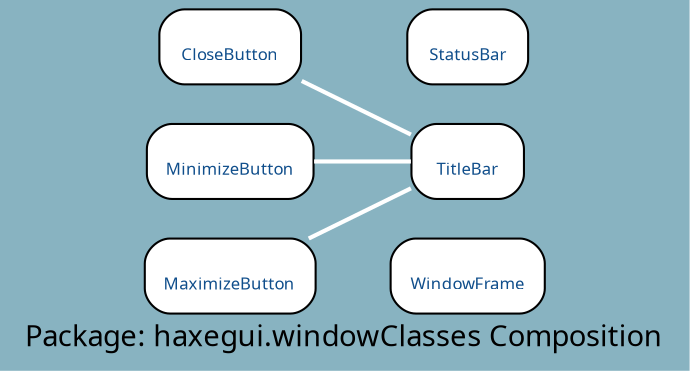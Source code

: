 digraph uml {
	graph [label="Package: haxegui.windowClasses Composition", ratio=compress, rankdir=RL, smoothing=avg_dist, overlap=false, fontname="DejaVu Sans Condenesed", fontsize=14, bgcolor="#88B3C1", fontcolor=black];
	node [label="\N", fontname="DejaVu Sans Condenesed", fontsize=8, shape=record, color=black, fontcolor=black];
	edge [fontname="DejaVu Sans Condenesed", fontsize=8, color=black, fontcolor=black];
	graph [lp="167,12",
		bb="0,0,334,169"];
	"haxegui.windowClasses.WindowFrame" [label="{\nWindowFrame}", fontcolor="#104E8B", style="rounded,filled", fillcolor=white, URL="../types/haxegui/windowClasses/WindowFrame.html", tooltip="\nWindowFrame", pos="226,43", rects="189,25,263,61", width="1.03", height="0.50"];
	"haxegui.windowClasses.CloseButton" [label="{\nCloseButton}", fontcolor="#104E8B", style="rounded,filled", fillcolor=white, URL="../types/haxegui/windowClasses/CloseButton.html", tooltip="\nCloseButton", pos="112,151", rects="78,133,146,169", width="0.94", height="0.50"];
	"haxegui.windowClasses.MinimizeButton" [label="{\nMinimizeButton}", fontcolor="#104E8B", style="rounded,filled", fillcolor=white, URL="../types/haxegui/windowClasses/MinimizeButton.html", tooltip="\nMinimizeButton", pos="112,97", rects="72,79,152,115", width="1.11", height="0.50"];
	"haxegui.windowClasses.MaximizeButton" [label="{\nMaximizeButton}", fontcolor="#104E8B", style="rounded,filled", fillcolor=white, URL="../types/haxegui/windowClasses/MaximizeButton.html", tooltip="\nMaximizeButton", pos="112,43", rects="71,25,153,61", width="1.14", height="0.50"];
	"haxegui.windowClasses.TitleBar" [label="{\nTitleBar}", fontcolor="#104E8B", style="rounded,filled", fillcolor=white, URL="../types/haxegui/windowClasses/TitleBar.html", tooltip="\nTitleBar", pos="226,97", rects="199,79,253,115", width="0.75", height="0.50"];
	"haxegui.windowClasses.StatusBar" [label="{\nStatusBar}", fontcolor="#104E8B", style="rounded,filled", fillcolor=white, URL="../types/haxegui/windowClasses/StatusBar.html", tooltip="\nStatusBar", pos="226,151", rects="197,133,256,169", width="0.81", height="0.50"];
	"haxegui.windowClasses.TitleBar" -> "haxegui.windowClasses.CloseButton" [color=white, style=bold, arrowhead=none, arrowtail=diamond, arrowsize=1, pos="s,199,110 188,115 174,122 159,129 146,135"];
	"haxegui.windowClasses.TitleBar" -> "haxegui.windowClasses.MinimizeButton" [color=white, style=bold, arrowhead=none, arrowtail=diamond, arrowsize=1, pos="s,199,97 187,97 176,97 164,97 152,97"];
	"haxegui.windowClasses.TitleBar" -> "haxegui.windowClasses.MaximizeButton" [color=white, style=bold, arrowhead=none, arrowtail=diamond, arrowsize=1, pos="s,199,84 188,79 176,73 162,67 150,61"];
}
